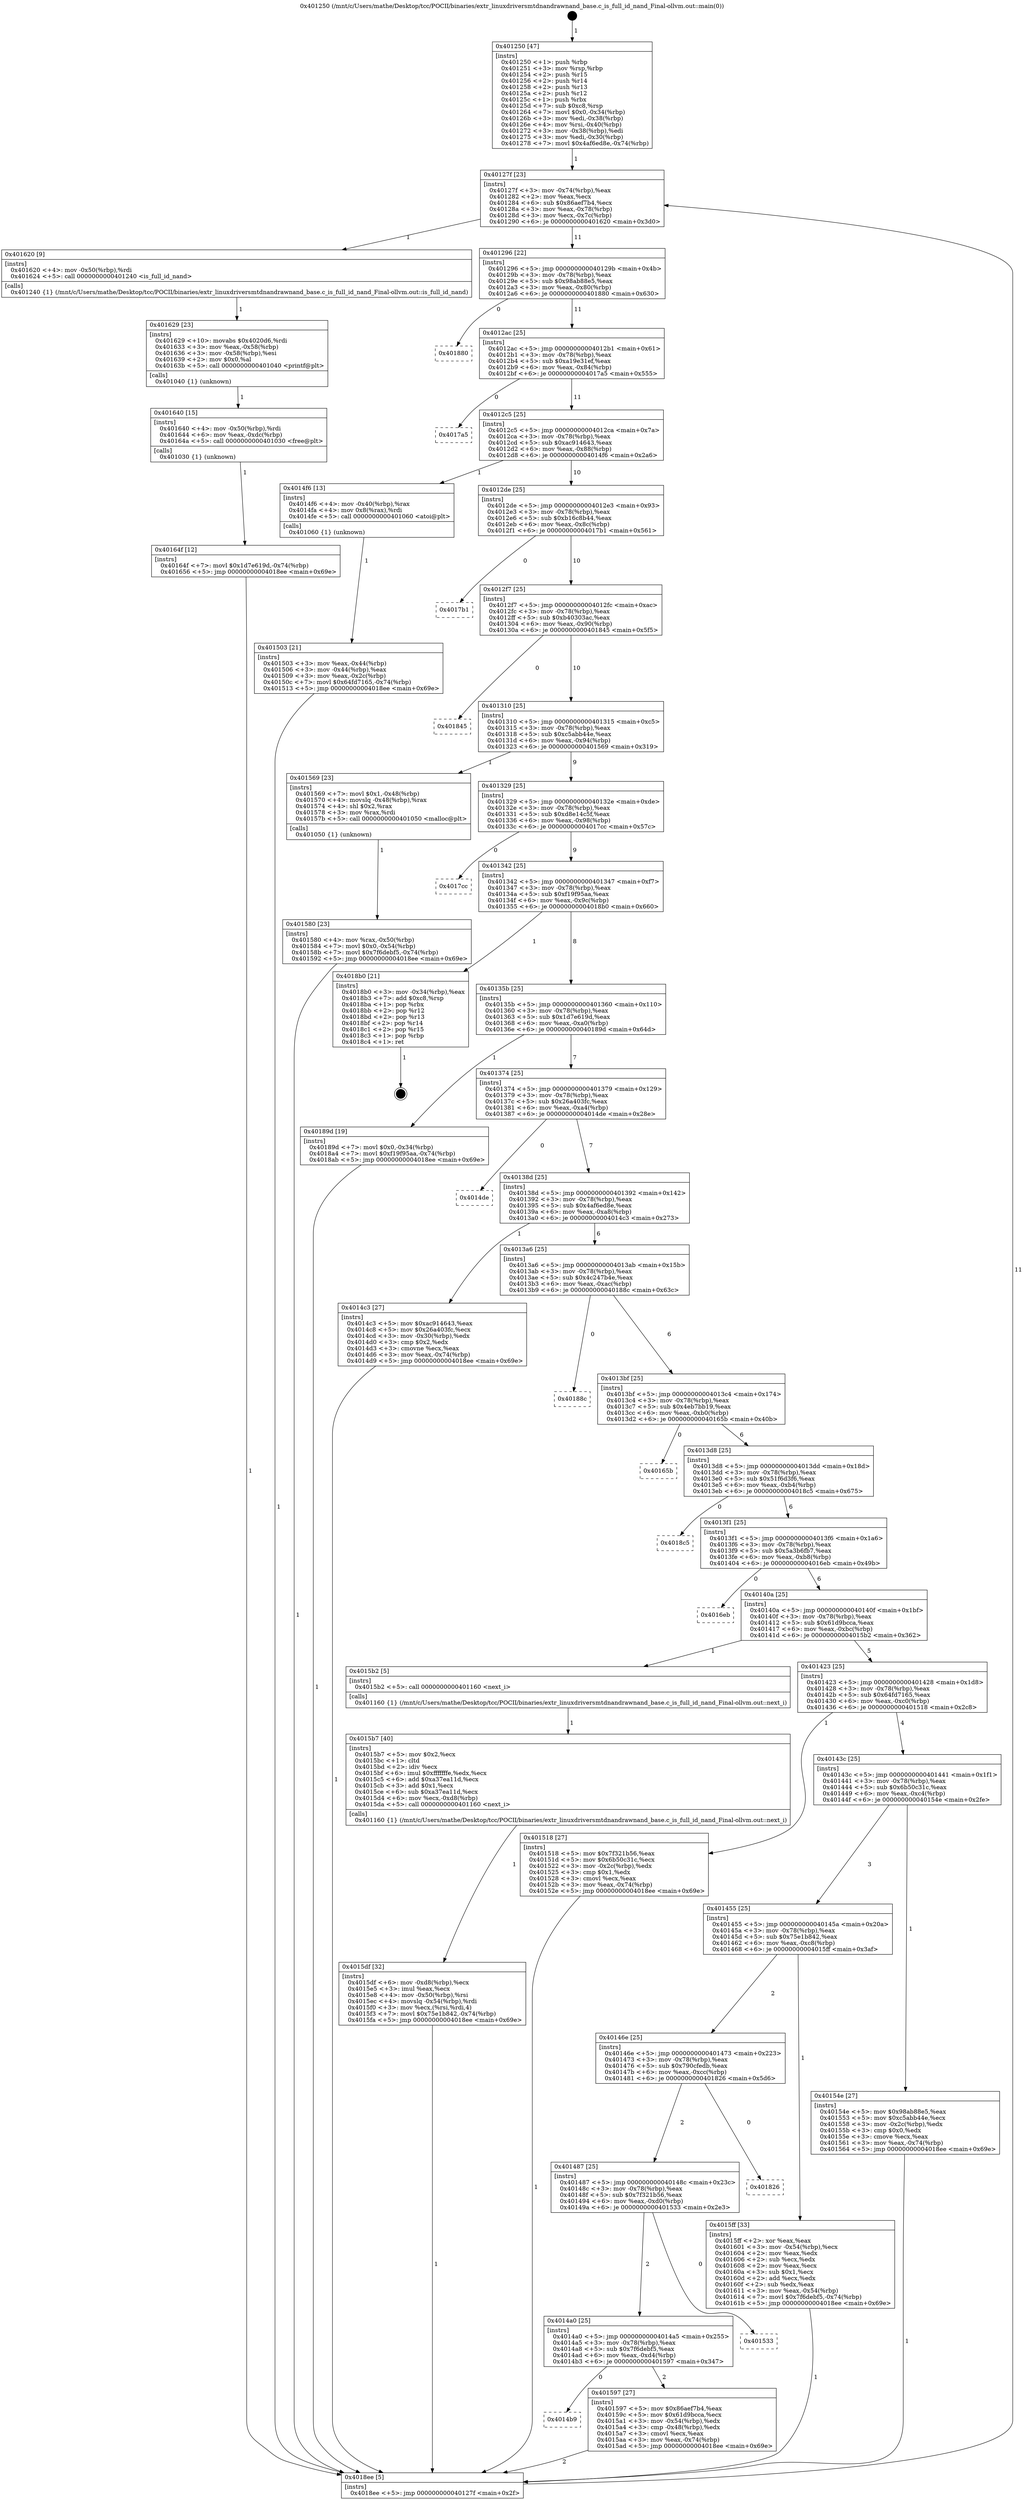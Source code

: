 digraph "0x401250" {
  label = "0x401250 (/mnt/c/Users/mathe/Desktop/tcc/POCII/binaries/extr_linuxdriversmtdnandrawnand_base.c_is_full_id_nand_Final-ollvm.out::main(0))"
  labelloc = "t"
  node[shape=record]

  Entry [label="",width=0.3,height=0.3,shape=circle,fillcolor=black,style=filled]
  "0x40127f" [label="{
     0x40127f [23]\l
     | [instrs]\l
     &nbsp;&nbsp;0x40127f \<+3\>: mov -0x74(%rbp),%eax\l
     &nbsp;&nbsp;0x401282 \<+2\>: mov %eax,%ecx\l
     &nbsp;&nbsp;0x401284 \<+6\>: sub $0x86aef7b4,%ecx\l
     &nbsp;&nbsp;0x40128a \<+3\>: mov %eax,-0x78(%rbp)\l
     &nbsp;&nbsp;0x40128d \<+3\>: mov %ecx,-0x7c(%rbp)\l
     &nbsp;&nbsp;0x401290 \<+6\>: je 0000000000401620 \<main+0x3d0\>\l
  }"]
  "0x401620" [label="{
     0x401620 [9]\l
     | [instrs]\l
     &nbsp;&nbsp;0x401620 \<+4\>: mov -0x50(%rbp),%rdi\l
     &nbsp;&nbsp;0x401624 \<+5\>: call 0000000000401240 \<is_full_id_nand\>\l
     | [calls]\l
     &nbsp;&nbsp;0x401240 \{1\} (/mnt/c/Users/mathe/Desktop/tcc/POCII/binaries/extr_linuxdriversmtdnandrawnand_base.c_is_full_id_nand_Final-ollvm.out::is_full_id_nand)\l
  }"]
  "0x401296" [label="{
     0x401296 [22]\l
     | [instrs]\l
     &nbsp;&nbsp;0x401296 \<+5\>: jmp 000000000040129b \<main+0x4b\>\l
     &nbsp;&nbsp;0x40129b \<+3\>: mov -0x78(%rbp),%eax\l
     &nbsp;&nbsp;0x40129e \<+5\>: sub $0x98ab88e5,%eax\l
     &nbsp;&nbsp;0x4012a3 \<+3\>: mov %eax,-0x80(%rbp)\l
     &nbsp;&nbsp;0x4012a6 \<+6\>: je 0000000000401880 \<main+0x630\>\l
  }"]
  Exit [label="",width=0.3,height=0.3,shape=circle,fillcolor=black,style=filled,peripheries=2]
  "0x401880" [label="{
     0x401880\l
  }", style=dashed]
  "0x4012ac" [label="{
     0x4012ac [25]\l
     | [instrs]\l
     &nbsp;&nbsp;0x4012ac \<+5\>: jmp 00000000004012b1 \<main+0x61\>\l
     &nbsp;&nbsp;0x4012b1 \<+3\>: mov -0x78(%rbp),%eax\l
     &nbsp;&nbsp;0x4012b4 \<+5\>: sub $0xa19e31ef,%eax\l
     &nbsp;&nbsp;0x4012b9 \<+6\>: mov %eax,-0x84(%rbp)\l
     &nbsp;&nbsp;0x4012bf \<+6\>: je 00000000004017a5 \<main+0x555\>\l
  }"]
  "0x40164f" [label="{
     0x40164f [12]\l
     | [instrs]\l
     &nbsp;&nbsp;0x40164f \<+7\>: movl $0x1d7e619d,-0x74(%rbp)\l
     &nbsp;&nbsp;0x401656 \<+5\>: jmp 00000000004018ee \<main+0x69e\>\l
  }"]
  "0x4017a5" [label="{
     0x4017a5\l
  }", style=dashed]
  "0x4012c5" [label="{
     0x4012c5 [25]\l
     | [instrs]\l
     &nbsp;&nbsp;0x4012c5 \<+5\>: jmp 00000000004012ca \<main+0x7a\>\l
     &nbsp;&nbsp;0x4012ca \<+3\>: mov -0x78(%rbp),%eax\l
     &nbsp;&nbsp;0x4012cd \<+5\>: sub $0xac914643,%eax\l
     &nbsp;&nbsp;0x4012d2 \<+6\>: mov %eax,-0x88(%rbp)\l
     &nbsp;&nbsp;0x4012d8 \<+6\>: je 00000000004014f6 \<main+0x2a6\>\l
  }"]
  "0x401640" [label="{
     0x401640 [15]\l
     | [instrs]\l
     &nbsp;&nbsp;0x401640 \<+4\>: mov -0x50(%rbp),%rdi\l
     &nbsp;&nbsp;0x401644 \<+6\>: mov %eax,-0xdc(%rbp)\l
     &nbsp;&nbsp;0x40164a \<+5\>: call 0000000000401030 \<free@plt\>\l
     | [calls]\l
     &nbsp;&nbsp;0x401030 \{1\} (unknown)\l
  }"]
  "0x4014f6" [label="{
     0x4014f6 [13]\l
     | [instrs]\l
     &nbsp;&nbsp;0x4014f6 \<+4\>: mov -0x40(%rbp),%rax\l
     &nbsp;&nbsp;0x4014fa \<+4\>: mov 0x8(%rax),%rdi\l
     &nbsp;&nbsp;0x4014fe \<+5\>: call 0000000000401060 \<atoi@plt\>\l
     | [calls]\l
     &nbsp;&nbsp;0x401060 \{1\} (unknown)\l
  }"]
  "0x4012de" [label="{
     0x4012de [25]\l
     | [instrs]\l
     &nbsp;&nbsp;0x4012de \<+5\>: jmp 00000000004012e3 \<main+0x93\>\l
     &nbsp;&nbsp;0x4012e3 \<+3\>: mov -0x78(%rbp),%eax\l
     &nbsp;&nbsp;0x4012e6 \<+5\>: sub $0xb16c8b44,%eax\l
     &nbsp;&nbsp;0x4012eb \<+6\>: mov %eax,-0x8c(%rbp)\l
     &nbsp;&nbsp;0x4012f1 \<+6\>: je 00000000004017b1 \<main+0x561\>\l
  }"]
  "0x401629" [label="{
     0x401629 [23]\l
     | [instrs]\l
     &nbsp;&nbsp;0x401629 \<+10\>: movabs $0x4020d6,%rdi\l
     &nbsp;&nbsp;0x401633 \<+3\>: mov %eax,-0x58(%rbp)\l
     &nbsp;&nbsp;0x401636 \<+3\>: mov -0x58(%rbp),%esi\l
     &nbsp;&nbsp;0x401639 \<+2\>: mov $0x0,%al\l
     &nbsp;&nbsp;0x40163b \<+5\>: call 0000000000401040 \<printf@plt\>\l
     | [calls]\l
     &nbsp;&nbsp;0x401040 \{1\} (unknown)\l
  }"]
  "0x4017b1" [label="{
     0x4017b1\l
  }", style=dashed]
  "0x4012f7" [label="{
     0x4012f7 [25]\l
     | [instrs]\l
     &nbsp;&nbsp;0x4012f7 \<+5\>: jmp 00000000004012fc \<main+0xac\>\l
     &nbsp;&nbsp;0x4012fc \<+3\>: mov -0x78(%rbp),%eax\l
     &nbsp;&nbsp;0x4012ff \<+5\>: sub $0xb40303ac,%eax\l
     &nbsp;&nbsp;0x401304 \<+6\>: mov %eax,-0x90(%rbp)\l
     &nbsp;&nbsp;0x40130a \<+6\>: je 0000000000401845 \<main+0x5f5\>\l
  }"]
  "0x4015df" [label="{
     0x4015df [32]\l
     | [instrs]\l
     &nbsp;&nbsp;0x4015df \<+6\>: mov -0xd8(%rbp),%ecx\l
     &nbsp;&nbsp;0x4015e5 \<+3\>: imul %eax,%ecx\l
     &nbsp;&nbsp;0x4015e8 \<+4\>: mov -0x50(%rbp),%rsi\l
     &nbsp;&nbsp;0x4015ec \<+4\>: movslq -0x54(%rbp),%rdi\l
     &nbsp;&nbsp;0x4015f0 \<+3\>: mov %ecx,(%rsi,%rdi,4)\l
     &nbsp;&nbsp;0x4015f3 \<+7\>: movl $0x75e1b842,-0x74(%rbp)\l
     &nbsp;&nbsp;0x4015fa \<+5\>: jmp 00000000004018ee \<main+0x69e\>\l
  }"]
  "0x401845" [label="{
     0x401845\l
  }", style=dashed]
  "0x401310" [label="{
     0x401310 [25]\l
     | [instrs]\l
     &nbsp;&nbsp;0x401310 \<+5\>: jmp 0000000000401315 \<main+0xc5\>\l
     &nbsp;&nbsp;0x401315 \<+3\>: mov -0x78(%rbp),%eax\l
     &nbsp;&nbsp;0x401318 \<+5\>: sub $0xc5abb44e,%eax\l
     &nbsp;&nbsp;0x40131d \<+6\>: mov %eax,-0x94(%rbp)\l
     &nbsp;&nbsp;0x401323 \<+6\>: je 0000000000401569 \<main+0x319\>\l
  }"]
  "0x4015b7" [label="{
     0x4015b7 [40]\l
     | [instrs]\l
     &nbsp;&nbsp;0x4015b7 \<+5\>: mov $0x2,%ecx\l
     &nbsp;&nbsp;0x4015bc \<+1\>: cltd\l
     &nbsp;&nbsp;0x4015bd \<+2\>: idiv %ecx\l
     &nbsp;&nbsp;0x4015bf \<+6\>: imul $0xfffffffe,%edx,%ecx\l
     &nbsp;&nbsp;0x4015c5 \<+6\>: add $0xa37ea11d,%ecx\l
     &nbsp;&nbsp;0x4015cb \<+3\>: add $0x1,%ecx\l
     &nbsp;&nbsp;0x4015ce \<+6\>: sub $0xa37ea11d,%ecx\l
     &nbsp;&nbsp;0x4015d4 \<+6\>: mov %ecx,-0xd8(%rbp)\l
     &nbsp;&nbsp;0x4015da \<+5\>: call 0000000000401160 \<next_i\>\l
     | [calls]\l
     &nbsp;&nbsp;0x401160 \{1\} (/mnt/c/Users/mathe/Desktop/tcc/POCII/binaries/extr_linuxdriversmtdnandrawnand_base.c_is_full_id_nand_Final-ollvm.out::next_i)\l
  }"]
  "0x401569" [label="{
     0x401569 [23]\l
     | [instrs]\l
     &nbsp;&nbsp;0x401569 \<+7\>: movl $0x1,-0x48(%rbp)\l
     &nbsp;&nbsp;0x401570 \<+4\>: movslq -0x48(%rbp),%rax\l
     &nbsp;&nbsp;0x401574 \<+4\>: shl $0x2,%rax\l
     &nbsp;&nbsp;0x401578 \<+3\>: mov %rax,%rdi\l
     &nbsp;&nbsp;0x40157b \<+5\>: call 0000000000401050 \<malloc@plt\>\l
     | [calls]\l
     &nbsp;&nbsp;0x401050 \{1\} (unknown)\l
  }"]
  "0x401329" [label="{
     0x401329 [25]\l
     | [instrs]\l
     &nbsp;&nbsp;0x401329 \<+5\>: jmp 000000000040132e \<main+0xde\>\l
     &nbsp;&nbsp;0x40132e \<+3\>: mov -0x78(%rbp),%eax\l
     &nbsp;&nbsp;0x401331 \<+5\>: sub $0xd8e14c5f,%eax\l
     &nbsp;&nbsp;0x401336 \<+6\>: mov %eax,-0x98(%rbp)\l
     &nbsp;&nbsp;0x40133c \<+6\>: je 00000000004017cc \<main+0x57c\>\l
  }"]
  "0x4014b9" [label="{
     0x4014b9\l
  }", style=dashed]
  "0x4017cc" [label="{
     0x4017cc\l
  }", style=dashed]
  "0x401342" [label="{
     0x401342 [25]\l
     | [instrs]\l
     &nbsp;&nbsp;0x401342 \<+5\>: jmp 0000000000401347 \<main+0xf7\>\l
     &nbsp;&nbsp;0x401347 \<+3\>: mov -0x78(%rbp),%eax\l
     &nbsp;&nbsp;0x40134a \<+5\>: sub $0xf19f95aa,%eax\l
     &nbsp;&nbsp;0x40134f \<+6\>: mov %eax,-0x9c(%rbp)\l
     &nbsp;&nbsp;0x401355 \<+6\>: je 00000000004018b0 \<main+0x660\>\l
  }"]
  "0x401597" [label="{
     0x401597 [27]\l
     | [instrs]\l
     &nbsp;&nbsp;0x401597 \<+5\>: mov $0x86aef7b4,%eax\l
     &nbsp;&nbsp;0x40159c \<+5\>: mov $0x61d9bcca,%ecx\l
     &nbsp;&nbsp;0x4015a1 \<+3\>: mov -0x54(%rbp),%edx\l
     &nbsp;&nbsp;0x4015a4 \<+3\>: cmp -0x48(%rbp),%edx\l
     &nbsp;&nbsp;0x4015a7 \<+3\>: cmovl %ecx,%eax\l
     &nbsp;&nbsp;0x4015aa \<+3\>: mov %eax,-0x74(%rbp)\l
     &nbsp;&nbsp;0x4015ad \<+5\>: jmp 00000000004018ee \<main+0x69e\>\l
  }"]
  "0x4018b0" [label="{
     0x4018b0 [21]\l
     | [instrs]\l
     &nbsp;&nbsp;0x4018b0 \<+3\>: mov -0x34(%rbp),%eax\l
     &nbsp;&nbsp;0x4018b3 \<+7\>: add $0xc8,%rsp\l
     &nbsp;&nbsp;0x4018ba \<+1\>: pop %rbx\l
     &nbsp;&nbsp;0x4018bb \<+2\>: pop %r12\l
     &nbsp;&nbsp;0x4018bd \<+2\>: pop %r13\l
     &nbsp;&nbsp;0x4018bf \<+2\>: pop %r14\l
     &nbsp;&nbsp;0x4018c1 \<+2\>: pop %r15\l
     &nbsp;&nbsp;0x4018c3 \<+1\>: pop %rbp\l
     &nbsp;&nbsp;0x4018c4 \<+1\>: ret\l
  }"]
  "0x40135b" [label="{
     0x40135b [25]\l
     | [instrs]\l
     &nbsp;&nbsp;0x40135b \<+5\>: jmp 0000000000401360 \<main+0x110\>\l
     &nbsp;&nbsp;0x401360 \<+3\>: mov -0x78(%rbp),%eax\l
     &nbsp;&nbsp;0x401363 \<+5\>: sub $0x1d7e619d,%eax\l
     &nbsp;&nbsp;0x401368 \<+6\>: mov %eax,-0xa0(%rbp)\l
     &nbsp;&nbsp;0x40136e \<+6\>: je 000000000040189d \<main+0x64d\>\l
  }"]
  "0x4014a0" [label="{
     0x4014a0 [25]\l
     | [instrs]\l
     &nbsp;&nbsp;0x4014a0 \<+5\>: jmp 00000000004014a5 \<main+0x255\>\l
     &nbsp;&nbsp;0x4014a5 \<+3\>: mov -0x78(%rbp),%eax\l
     &nbsp;&nbsp;0x4014a8 \<+5\>: sub $0x7f6debf5,%eax\l
     &nbsp;&nbsp;0x4014ad \<+6\>: mov %eax,-0xd4(%rbp)\l
     &nbsp;&nbsp;0x4014b3 \<+6\>: je 0000000000401597 \<main+0x347\>\l
  }"]
  "0x40189d" [label="{
     0x40189d [19]\l
     | [instrs]\l
     &nbsp;&nbsp;0x40189d \<+7\>: movl $0x0,-0x34(%rbp)\l
     &nbsp;&nbsp;0x4018a4 \<+7\>: movl $0xf19f95aa,-0x74(%rbp)\l
     &nbsp;&nbsp;0x4018ab \<+5\>: jmp 00000000004018ee \<main+0x69e\>\l
  }"]
  "0x401374" [label="{
     0x401374 [25]\l
     | [instrs]\l
     &nbsp;&nbsp;0x401374 \<+5\>: jmp 0000000000401379 \<main+0x129\>\l
     &nbsp;&nbsp;0x401379 \<+3\>: mov -0x78(%rbp),%eax\l
     &nbsp;&nbsp;0x40137c \<+5\>: sub $0x26a403fc,%eax\l
     &nbsp;&nbsp;0x401381 \<+6\>: mov %eax,-0xa4(%rbp)\l
     &nbsp;&nbsp;0x401387 \<+6\>: je 00000000004014de \<main+0x28e\>\l
  }"]
  "0x401533" [label="{
     0x401533\l
  }", style=dashed]
  "0x4014de" [label="{
     0x4014de\l
  }", style=dashed]
  "0x40138d" [label="{
     0x40138d [25]\l
     | [instrs]\l
     &nbsp;&nbsp;0x40138d \<+5\>: jmp 0000000000401392 \<main+0x142\>\l
     &nbsp;&nbsp;0x401392 \<+3\>: mov -0x78(%rbp),%eax\l
     &nbsp;&nbsp;0x401395 \<+5\>: sub $0x4af6ed8e,%eax\l
     &nbsp;&nbsp;0x40139a \<+6\>: mov %eax,-0xa8(%rbp)\l
     &nbsp;&nbsp;0x4013a0 \<+6\>: je 00000000004014c3 \<main+0x273\>\l
  }"]
  "0x401487" [label="{
     0x401487 [25]\l
     | [instrs]\l
     &nbsp;&nbsp;0x401487 \<+5\>: jmp 000000000040148c \<main+0x23c\>\l
     &nbsp;&nbsp;0x40148c \<+3\>: mov -0x78(%rbp),%eax\l
     &nbsp;&nbsp;0x40148f \<+5\>: sub $0x7f321b56,%eax\l
     &nbsp;&nbsp;0x401494 \<+6\>: mov %eax,-0xd0(%rbp)\l
     &nbsp;&nbsp;0x40149a \<+6\>: je 0000000000401533 \<main+0x2e3\>\l
  }"]
  "0x4014c3" [label="{
     0x4014c3 [27]\l
     | [instrs]\l
     &nbsp;&nbsp;0x4014c3 \<+5\>: mov $0xac914643,%eax\l
     &nbsp;&nbsp;0x4014c8 \<+5\>: mov $0x26a403fc,%ecx\l
     &nbsp;&nbsp;0x4014cd \<+3\>: mov -0x30(%rbp),%edx\l
     &nbsp;&nbsp;0x4014d0 \<+3\>: cmp $0x2,%edx\l
     &nbsp;&nbsp;0x4014d3 \<+3\>: cmovne %ecx,%eax\l
     &nbsp;&nbsp;0x4014d6 \<+3\>: mov %eax,-0x74(%rbp)\l
     &nbsp;&nbsp;0x4014d9 \<+5\>: jmp 00000000004018ee \<main+0x69e\>\l
  }"]
  "0x4013a6" [label="{
     0x4013a6 [25]\l
     | [instrs]\l
     &nbsp;&nbsp;0x4013a6 \<+5\>: jmp 00000000004013ab \<main+0x15b\>\l
     &nbsp;&nbsp;0x4013ab \<+3\>: mov -0x78(%rbp),%eax\l
     &nbsp;&nbsp;0x4013ae \<+5\>: sub $0x4c247b4e,%eax\l
     &nbsp;&nbsp;0x4013b3 \<+6\>: mov %eax,-0xac(%rbp)\l
     &nbsp;&nbsp;0x4013b9 \<+6\>: je 000000000040188c \<main+0x63c\>\l
  }"]
  "0x4018ee" [label="{
     0x4018ee [5]\l
     | [instrs]\l
     &nbsp;&nbsp;0x4018ee \<+5\>: jmp 000000000040127f \<main+0x2f\>\l
  }"]
  "0x401250" [label="{
     0x401250 [47]\l
     | [instrs]\l
     &nbsp;&nbsp;0x401250 \<+1\>: push %rbp\l
     &nbsp;&nbsp;0x401251 \<+3\>: mov %rsp,%rbp\l
     &nbsp;&nbsp;0x401254 \<+2\>: push %r15\l
     &nbsp;&nbsp;0x401256 \<+2\>: push %r14\l
     &nbsp;&nbsp;0x401258 \<+2\>: push %r13\l
     &nbsp;&nbsp;0x40125a \<+2\>: push %r12\l
     &nbsp;&nbsp;0x40125c \<+1\>: push %rbx\l
     &nbsp;&nbsp;0x40125d \<+7\>: sub $0xc8,%rsp\l
     &nbsp;&nbsp;0x401264 \<+7\>: movl $0x0,-0x34(%rbp)\l
     &nbsp;&nbsp;0x40126b \<+3\>: mov %edi,-0x38(%rbp)\l
     &nbsp;&nbsp;0x40126e \<+4\>: mov %rsi,-0x40(%rbp)\l
     &nbsp;&nbsp;0x401272 \<+3\>: mov -0x38(%rbp),%edi\l
     &nbsp;&nbsp;0x401275 \<+3\>: mov %edi,-0x30(%rbp)\l
     &nbsp;&nbsp;0x401278 \<+7\>: movl $0x4af6ed8e,-0x74(%rbp)\l
  }"]
  "0x401503" [label="{
     0x401503 [21]\l
     | [instrs]\l
     &nbsp;&nbsp;0x401503 \<+3\>: mov %eax,-0x44(%rbp)\l
     &nbsp;&nbsp;0x401506 \<+3\>: mov -0x44(%rbp),%eax\l
     &nbsp;&nbsp;0x401509 \<+3\>: mov %eax,-0x2c(%rbp)\l
     &nbsp;&nbsp;0x40150c \<+7\>: movl $0x64fd7165,-0x74(%rbp)\l
     &nbsp;&nbsp;0x401513 \<+5\>: jmp 00000000004018ee \<main+0x69e\>\l
  }"]
  "0x401826" [label="{
     0x401826\l
  }", style=dashed]
  "0x40188c" [label="{
     0x40188c\l
  }", style=dashed]
  "0x4013bf" [label="{
     0x4013bf [25]\l
     | [instrs]\l
     &nbsp;&nbsp;0x4013bf \<+5\>: jmp 00000000004013c4 \<main+0x174\>\l
     &nbsp;&nbsp;0x4013c4 \<+3\>: mov -0x78(%rbp),%eax\l
     &nbsp;&nbsp;0x4013c7 \<+5\>: sub $0x4eb7bb19,%eax\l
     &nbsp;&nbsp;0x4013cc \<+6\>: mov %eax,-0xb0(%rbp)\l
     &nbsp;&nbsp;0x4013d2 \<+6\>: je 000000000040165b \<main+0x40b\>\l
  }"]
  "0x40146e" [label="{
     0x40146e [25]\l
     | [instrs]\l
     &nbsp;&nbsp;0x40146e \<+5\>: jmp 0000000000401473 \<main+0x223\>\l
     &nbsp;&nbsp;0x401473 \<+3\>: mov -0x78(%rbp),%eax\l
     &nbsp;&nbsp;0x401476 \<+5\>: sub $0x790cfedb,%eax\l
     &nbsp;&nbsp;0x40147b \<+6\>: mov %eax,-0xcc(%rbp)\l
     &nbsp;&nbsp;0x401481 \<+6\>: je 0000000000401826 \<main+0x5d6\>\l
  }"]
  "0x40165b" [label="{
     0x40165b\l
  }", style=dashed]
  "0x4013d8" [label="{
     0x4013d8 [25]\l
     | [instrs]\l
     &nbsp;&nbsp;0x4013d8 \<+5\>: jmp 00000000004013dd \<main+0x18d\>\l
     &nbsp;&nbsp;0x4013dd \<+3\>: mov -0x78(%rbp),%eax\l
     &nbsp;&nbsp;0x4013e0 \<+5\>: sub $0x51f6d3f6,%eax\l
     &nbsp;&nbsp;0x4013e5 \<+6\>: mov %eax,-0xb4(%rbp)\l
     &nbsp;&nbsp;0x4013eb \<+6\>: je 00000000004018c5 \<main+0x675\>\l
  }"]
  "0x4015ff" [label="{
     0x4015ff [33]\l
     | [instrs]\l
     &nbsp;&nbsp;0x4015ff \<+2\>: xor %eax,%eax\l
     &nbsp;&nbsp;0x401601 \<+3\>: mov -0x54(%rbp),%ecx\l
     &nbsp;&nbsp;0x401604 \<+2\>: mov %eax,%edx\l
     &nbsp;&nbsp;0x401606 \<+2\>: sub %ecx,%edx\l
     &nbsp;&nbsp;0x401608 \<+2\>: mov %eax,%ecx\l
     &nbsp;&nbsp;0x40160a \<+3\>: sub $0x1,%ecx\l
     &nbsp;&nbsp;0x40160d \<+2\>: add %ecx,%edx\l
     &nbsp;&nbsp;0x40160f \<+2\>: sub %edx,%eax\l
     &nbsp;&nbsp;0x401611 \<+3\>: mov %eax,-0x54(%rbp)\l
     &nbsp;&nbsp;0x401614 \<+7\>: movl $0x7f6debf5,-0x74(%rbp)\l
     &nbsp;&nbsp;0x40161b \<+5\>: jmp 00000000004018ee \<main+0x69e\>\l
  }"]
  "0x4018c5" [label="{
     0x4018c5\l
  }", style=dashed]
  "0x4013f1" [label="{
     0x4013f1 [25]\l
     | [instrs]\l
     &nbsp;&nbsp;0x4013f1 \<+5\>: jmp 00000000004013f6 \<main+0x1a6\>\l
     &nbsp;&nbsp;0x4013f6 \<+3\>: mov -0x78(%rbp),%eax\l
     &nbsp;&nbsp;0x4013f9 \<+5\>: sub $0x5a3b6fb7,%eax\l
     &nbsp;&nbsp;0x4013fe \<+6\>: mov %eax,-0xb8(%rbp)\l
     &nbsp;&nbsp;0x401404 \<+6\>: je 00000000004016eb \<main+0x49b\>\l
  }"]
  "0x401580" [label="{
     0x401580 [23]\l
     | [instrs]\l
     &nbsp;&nbsp;0x401580 \<+4\>: mov %rax,-0x50(%rbp)\l
     &nbsp;&nbsp;0x401584 \<+7\>: movl $0x0,-0x54(%rbp)\l
     &nbsp;&nbsp;0x40158b \<+7\>: movl $0x7f6debf5,-0x74(%rbp)\l
     &nbsp;&nbsp;0x401592 \<+5\>: jmp 00000000004018ee \<main+0x69e\>\l
  }"]
  "0x4016eb" [label="{
     0x4016eb\l
  }", style=dashed]
  "0x40140a" [label="{
     0x40140a [25]\l
     | [instrs]\l
     &nbsp;&nbsp;0x40140a \<+5\>: jmp 000000000040140f \<main+0x1bf\>\l
     &nbsp;&nbsp;0x40140f \<+3\>: mov -0x78(%rbp),%eax\l
     &nbsp;&nbsp;0x401412 \<+5\>: sub $0x61d9bcca,%eax\l
     &nbsp;&nbsp;0x401417 \<+6\>: mov %eax,-0xbc(%rbp)\l
     &nbsp;&nbsp;0x40141d \<+6\>: je 00000000004015b2 \<main+0x362\>\l
  }"]
  "0x401455" [label="{
     0x401455 [25]\l
     | [instrs]\l
     &nbsp;&nbsp;0x401455 \<+5\>: jmp 000000000040145a \<main+0x20a\>\l
     &nbsp;&nbsp;0x40145a \<+3\>: mov -0x78(%rbp),%eax\l
     &nbsp;&nbsp;0x40145d \<+5\>: sub $0x75e1b842,%eax\l
     &nbsp;&nbsp;0x401462 \<+6\>: mov %eax,-0xc8(%rbp)\l
     &nbsp;&nbsp;0x401468 \<+6\>: je 00000000004015ff \<main+0x3af\>\l
  }"]
  "0x4015b2" [label="{
     0x4015b2 [5]\l
     | [instrs]\l
     &nbsp;&nbsp;0x4015b2 \<+5\>: call 0000000000401160 \<next_i\>\l
     | [calls]\l
     &nbsp;&nbsp;0x401160 \{1\} (/mnt/c/Users/mathe/Desktop/tcc/POCII/binaries/extr_linuxdriversmtdnandrawnand_base.c_is_full_id_nand_Final-ollvm.out::next_i)\l
  }"]
  "0x401423" [label="{
     0x401423 [25]\l
     | [instrs]\l
     &nbsp;&nbsp;0x401423 \<+5\>: jmp 0000000000401428 \<main+0x1d8\>\l
     &nbsp;&nbsp;0x401428 \<+3\>: mov -0x78(%rbp),%eax\l
     &nbsp;&nbsp;0x40142b \<+5\>: sub $0x64fd7165,%eax\l
     &nbsp;&nbsp;0x401430 \<+6\>: mov %eax,-0xc0(%rbp)\l
     &nbsp;&nbsp;0x401436 \<+6\>: je 0000000000401518 \<main+0x2c8\>\l
  }"]
  "0x40154e" [label="{
     0x40154e [27]\l
     | [instrs]\l
     &nbsp;&nbsp;0x40154e \<+5\>: mov $0x98ab88e5,%eax\l
     &nbsp;&nbsp;0x401553 \<+5\>: mov $0xc5abb44e,%ecx\l
     &nbsp;&nbsp;0x401558 \<+3\>: mov -0x2c(%rbp),%edx\l
     &nbsp;&nbsp;0x40155b \<+3\>: cmp $0x0,%edx\l
     &nbsp;&nbsp;0x40155e \<+3\>: cmove %ecx,%eax\l
     &nbsp;&nbsp;0x401561 \<+3\>: mov %eax,-0x74(%rbp)\l
     &nbsp;&nbsp;0x401564 \<+5\>: jmp 00000000004018ee \<main+0x69e\>\l
  }"]
  "0x401518" [label="{
     0x401518 [27]\l
     | [instrs]\l
     &nbsp;&nbsp;0x401518 \<+5\>: mov $0x7f321b56,%eax\l
     &nbsp;&nbsp;0x40151d \<+5\>: mov $0x6b50c31c,%ecx\l
     &nbsp;&nbsp;0x401522 \<+3\>: mov -0x2c(%rbp),%edx\l
     &nbsp;&nbsp;0x401525 \<+3\>: cmp $0x1,%edx\l
     &nbsp;&nbsp;0x401528 \<+3\>: cmovl %ecx,%eax\l
     &nbsp;&nbsp;0x40152b \<+3\>: mov %eax,-0x74(%rbp)\l
     &nbsp;&nbsp;0x40152e \<+5\>: jmp 00000000004018ee \<main+0x69e\>\l
  }"]
  "0x40143c" [label="{
     0x40143c [25]\l
     | [instrs]\l
     &nbsp;&nbsp;0x40143c \<+5\>: jmp 0000000000401441 \<main+0x1f1\>\l
     &nbsp;&nbsp;0x401441 \<+3\>: mov -0x78(%rbp),%eax\l
     &nbsp;&nbsp;0x401444 \<+5\>: sub $0x6b50c31c,%eax\l
     &nbsp;&nbsp;0x401449 \<+6\>: mov %eax,-0xc4(%rbp)\l
     &nbsp;&nbsp;0x40144f \<+6\>: je 000000000040154e \<main+0x2fe\>\l
  }"]
  Entry -> "0x401250" [label=" 1"]
  "0x40127f" -> "0x401620" [label=" 1"]
  "0x40127f" -> "0x401296" [label=" 11"]
  "0x4018b0" -> Exit [label=" 1"]
  "0x401296" -> "0x401880" [label=" 0"]
  "0x401296" -> "0x4012ac" [label=" 11"]
  "0x40189d" -> "0x4018ee" [label=" 1"]
  "0x4012ac" -> "0x4017a5" [label=" 0"]
  "0x4012ac" -> "0x4012c5" [label=" 11"]
  "0x40164f" -> "0x4018ee" [label=" 1"]
  "0x4012c5" -> "0x4014f6" [label=" 1"]
  "0x4012c5" -> "0x4012de" [label=" 10"]
  "0x401640" -> "0x40164f" [label=" 1"]
  "0x4012de" -> "0x4017b1" [label=" 0"]
  "0x4012de" -> "0x4012f7" [label=" 10"]
  "0x401629" -> "0x401640" [label=" 1"]
  "0x4012f7" -> "0x401845" [label=" 0"]
  "0x4012f7" -> "0x401310" [label=" 10"]
  "0x401620" -> "0x401629" [label=" 1"]
  "0x401310" -> "0x401569" [label=" 1"]
  "0x401310" -> "0x401329" [label=" 9"]
  "0x4015ff" -> "0x4018ee" [label=" 1"]
  "0x401329" -> "0x4017cc" [label=" 0"]
  "0x401329" -> "0x401342" [label=" 9"]
  "0x4015df" -> "0x4018ee" [label=" 1"]
  "0x401342" -> "0x4018b0" [label=" 1"]
  "0x401342" -> "0x40135b" [label=" 8"]
  "0x4015b7" -> "0x4015df" [label=" 1"]
  "0x40135b" -> "0x40189d" [label=" 1"]
  "0x40135b" -> "0x401374" [label=" 7"]
  "0x401597" -> "0x4018ee" [label=" 2"]
  "0x401374" -> "0x4014de" [label=" 0"]
  "0x401374" -> "0x40138d" [label=" 7"]
  "0x4014a0" -> "0x4014b9" [label=" 0"]
  "0x40138d" -> "0x4014c3" [label=" 1"]
  "0x40138d" -> "0x4013a6" [label=" 6"]
  "0x4014c3" -> "0x4018ee" [label=" 1"]
  "0x401250" -> "0x40127f" [label=" 1"]
  "0x4018ee" -> "0x40127f" [label=" 11"]
  "0x4014f6" -> "0x401503" [label=" 1"]
  "0x401503" -> "0x4018ee" [label=" 1"]
  "0x4015b2" -> "0x4015b7" [label=" 1"]
  "0x4013a6" -> "0x40188c" [label=" 0"]
  "0x4013a6" -> "0x4013bf" [label=" 6"]
  "0x401487" -> "0x4014a0" [label=" 2"]
  "0x4013bf" -> "0x40165b" [label=" 0"]
  "0x4013bf" -> "0x4013d8" [label=" 6"]
  "0x4014a0" -> "0x401597" [label=" 2"]
  "0x4013d8" -> "0x4018c5" [label=" 0"]
  "0x4013d8" -> "0x4013f1" [label=" 6"]
  "0x40146e" -> "0x401487" [label=" 2"]
  "0x4013f1" -> "0x4016eb" [label=" 0"]
  "0x4013f1" -> "0x40140a" [label=" 6"]
  "0x401487" -> "0x401533" [label=" 0"]
  "0x40140a" -> "0x4015b2" [label=" 1"]
  "0x40140a" -> "0x401423" [label=" 5"]
  "0x401455" -> "0x40146e" [label=" 2"]
  "0x401423" -> "0x401518" [label=" 1"]
  "0x401423" -> "0x40143c" [label=" 4"]
  "0x401518" -> "0x4018ee" [label=" 1"]
  "0x401455" -> "0x4015ff" [label=" 1"]
  "0x40143c" -> "0x40154e" [label=" 1"]
  "0x40143c" -> "0x401455" [label=" 3"]
  "0x40154e" -> "0x4018ee" [label=" 1"]
  "0x401569" -> "0x401580" [label=" 1"]
  "0x401580" -> "0x4018ee" [label=" 1"]
  "0x40146e" -> "0x401826" [label=" 0"]
}
